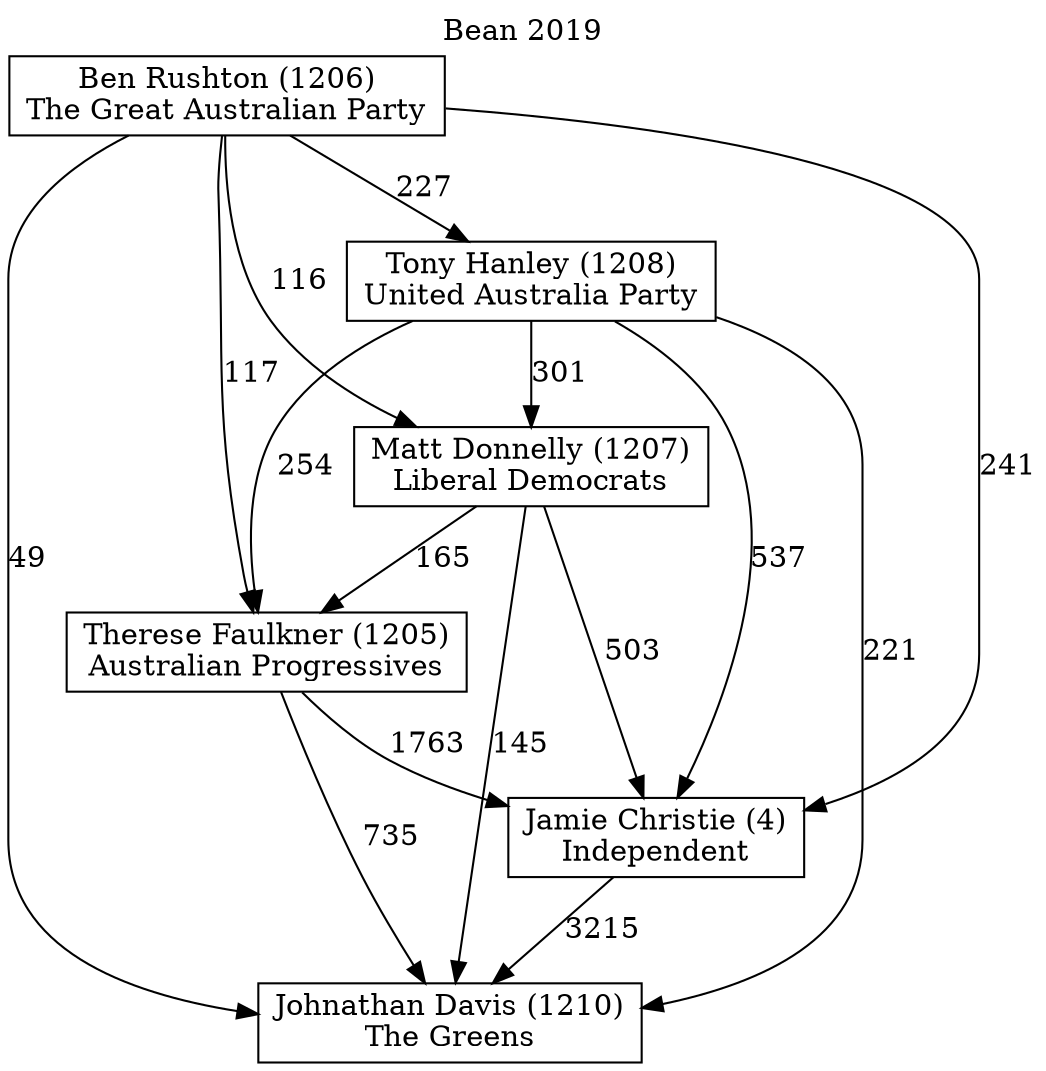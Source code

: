 // House preference flow
digraph "Johnathan Davis (1210)_Bean_2019" {
	graph [label="Bean 2019" labelloc=t mclimit=10]
	node [shape=box]
	"Ben Rushton (1206)" [label="Ben Rushton (1206)
The Great Australian Party"]
	"Jamie Christie (4)" [label="Jamie Christie (4)
Independent"]
	"Johnathan Davis (1210)" [label="Johnathan Davis (1210)
The Greens"]
	"Matt Donnelly (1207)" [label="Matt Donnelly (1207)
Liberal Democrats"]
	"Therese Faulkner (1205)" [label="Therese Faulkner (1205)
Australian Progressives"]
	"Tony Hanley (1208)" [label="Tony Hanley (1208)
United Australia Party"]
	"Ben Rushton (1206)" -> "Jamie Christie (4)" [label=241]
	"Ben Rushton (1206)" -> "Johnathan Davis (1210)" [label=49]
	"Ben Rushton (1206)" -> "Matt Donnelly (1207)" [label=116]
	"Ben Rushton (1206)" -> "Therese Faulkner (1205)" [label=117]
	"Ben Rushton (1206)" -> "Tony Hanley (1208)" [label=227]
	"Jamie Christie (4)" -> "Johnathan Davis (1210)" [label=3215]
	"Matt Donnelly (1207)" -> "Jamie Christie (4)" [label=503]
	"Matt Donnelly (1207)" -> "Johnathan Davis (1210)" [label=145]
	"Matt Donnelly (1207)" -> "Therese Faulkner (1205)" [label=165]
	"Therese Faulkner (1205)" -> "Jamie Christie (4)" [label=1763]
	"Therese Faulkner (1205)" -> "Johnathan Davis (1210)" [label=735]
	"Tony Hanley (1208)" -> "Jamie Christie (4)" [label=537]
	"Tony Hanley (1208)" -> "Johnathan Davis (1210)" [label=221]
	"Tony Hanley (1208)" -> "Matt Donnelly (1207)" [label=301]
	"Tony Hanley (1208)" -> "Therese Faulkner (1205)" [label=254]
}

